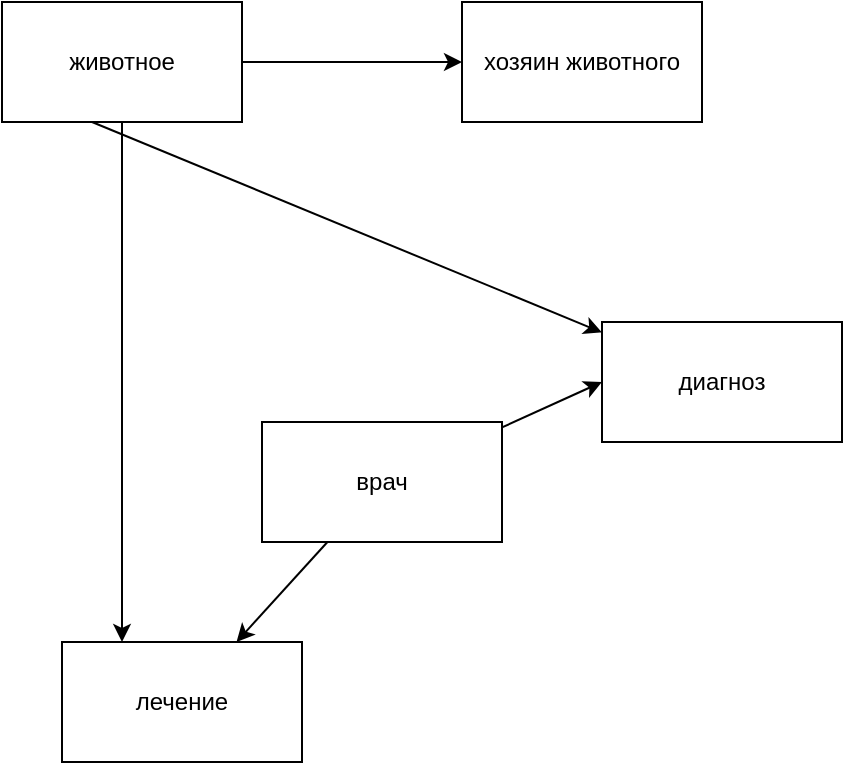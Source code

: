 <mxfile version="20.8.16" type="device"><diagram name="Страница 1" id="HFUcUepk2Bm3oHioQoH8"><mxGraphModel dx="880" dy="484" grid="1" gridSize="10" guides="1" tooltips="1" connect="1" arrows="0" fold="1" page="1" pageScale="1" pageWidth="827" pageHeight="1169" math="0" shadow="0"><root><mxCell id="0"/><mxCell id="1" parent="0"/><mxCell id="4IacgChzOphDEXHccho0-1" value="животное" style="rounded=0;whiteSpace=wrap;html=1;" parent="1" vertex="1"><mxGeometry x="190" y="60" width="120" height="60" as="geometry"/></mxCell><mxCell id="4IacgChzOphDEXHccho0-2" value="хозяин животного" style="rounded=0;whiteSpace=wrap;html=1;" parent="1" vertex="1"><mxGeometry x="420" y="60" width="120" height="60" as="geometry"/></mxCell><mxCell id="4IacgChzOphDEXHccho0-3" value="врач" style="rounded=0;whiteSpace=wrap;html=1;" parent="1" vertex="1"><mxGeometry x="320" y="270" width="120" height="60" as="geometry"/></mxCell><mxCell id="4IacgChzOphDEXHccho0-4" value="диагноз" style="rounded=0;whiteSpace=wrap;html=1;" parent="1" vertex="1"><mxGeometry x="490" y="220" width="120" height="60" as="geometry"/></mxCell><mxCell id="4IacgChzOphDEXHccho0-5" value="лечение" style="rounded=0;whiteSpace=wrap;html=1;" parent="1" vertex="1"><mxGeometry x="220" y="380" width="120" height="60" as="geometry"/></mxCell><mxCell id="4IacgChzOphDEXHccho0-7" value="" style="endArrow=classic;html=1;rounded=0;entryX=0;entryY=0.5;entryDx=0;entryDy=0;" parent="1" source="4IacgChzOphDEXHccho0-1" target="4IacgChzOphDEXHccho0-2" edge="1"><mxGeometry width="50" height="50" relative="1" as="geometry"><mxPoint x="330" y="210" as="sourcePoint"/><mxPoint x="400.711" y="160" as="targetPoint"/></mxGeometry></mxCell><mxCell id="4IacgChzOphDEXHccho0-8" value="" style="endArrow=classic;html=1;rounded=0;entryX=0;entryY=0.5;entryDx=0;entryDy=0;" parent="1" source="4IacgChzOphDEXHccho0-3" target="4IacgChzOphDEXHccho0-4" edge="1"><mxGeometry width="50" height="50" relative="1" as="geometry"><mxPoint x="340" y="310" as="sourcePoint"/><mxPoint x="390" y="260" as="targetPoint"/></mxGeometry></mxCell><mxCell id="4IacgChzOphDEXHccho0-9" value="" style="endArrow=classic;html=1;rounded=0;exitX=0.375;exitY=1;exitDx=0;exitDy=0;exitPerimeter=0;" parent="1" source="4IacgChzOphDEXHccho0-1" target="4IacgChzOphDEXHccho0-4" edge="1"><mxGeometry width="50" height="50" relative="1" as="geometry"><mxPoint x="390" y="280" as="sourcePoint"/><mxPoint x="440" y="230" as="targetPoint"/></mxGeometry></mxCell><mxCell id="4IacgChzOphDEXHccho0-11" value="" style="endArrow=classic;html=1;rounded=0;" parent="1" source="4IacgChzOphDEXHccho0-3" target="4IacgChzOphDEXHccho0-5" edge="1"><mxGeometry width="50" height="50" relative="1" as="geometry"><mxPoint x="270" y="340" as="sourcePoint"/><mxPoint x="320" y="290" as="targetPoint"/></mxGeometry></mxCell><mxCell id="nA4iqlNNOxAZM-A_k572-1" value="" style="endArrow=classic;html=1;rounded=0;entryX=0.25;entryY=0;entryDx=0;entryDy=0;" edge="1" parent="1" source="4IacgChzOphDEXHccho0-1" target="4IacgChzOphDEXHccho0-5"><mxGeometry width="50" height="50" relative="1" as="geometry"><mxPoint x="90" y="250" as="sourcePoint"/><mxPoint x="140" y="200" as="targetPoint"/></mxGeometry></mxCell></root></mxGraphModel></diagram></mxfile>
